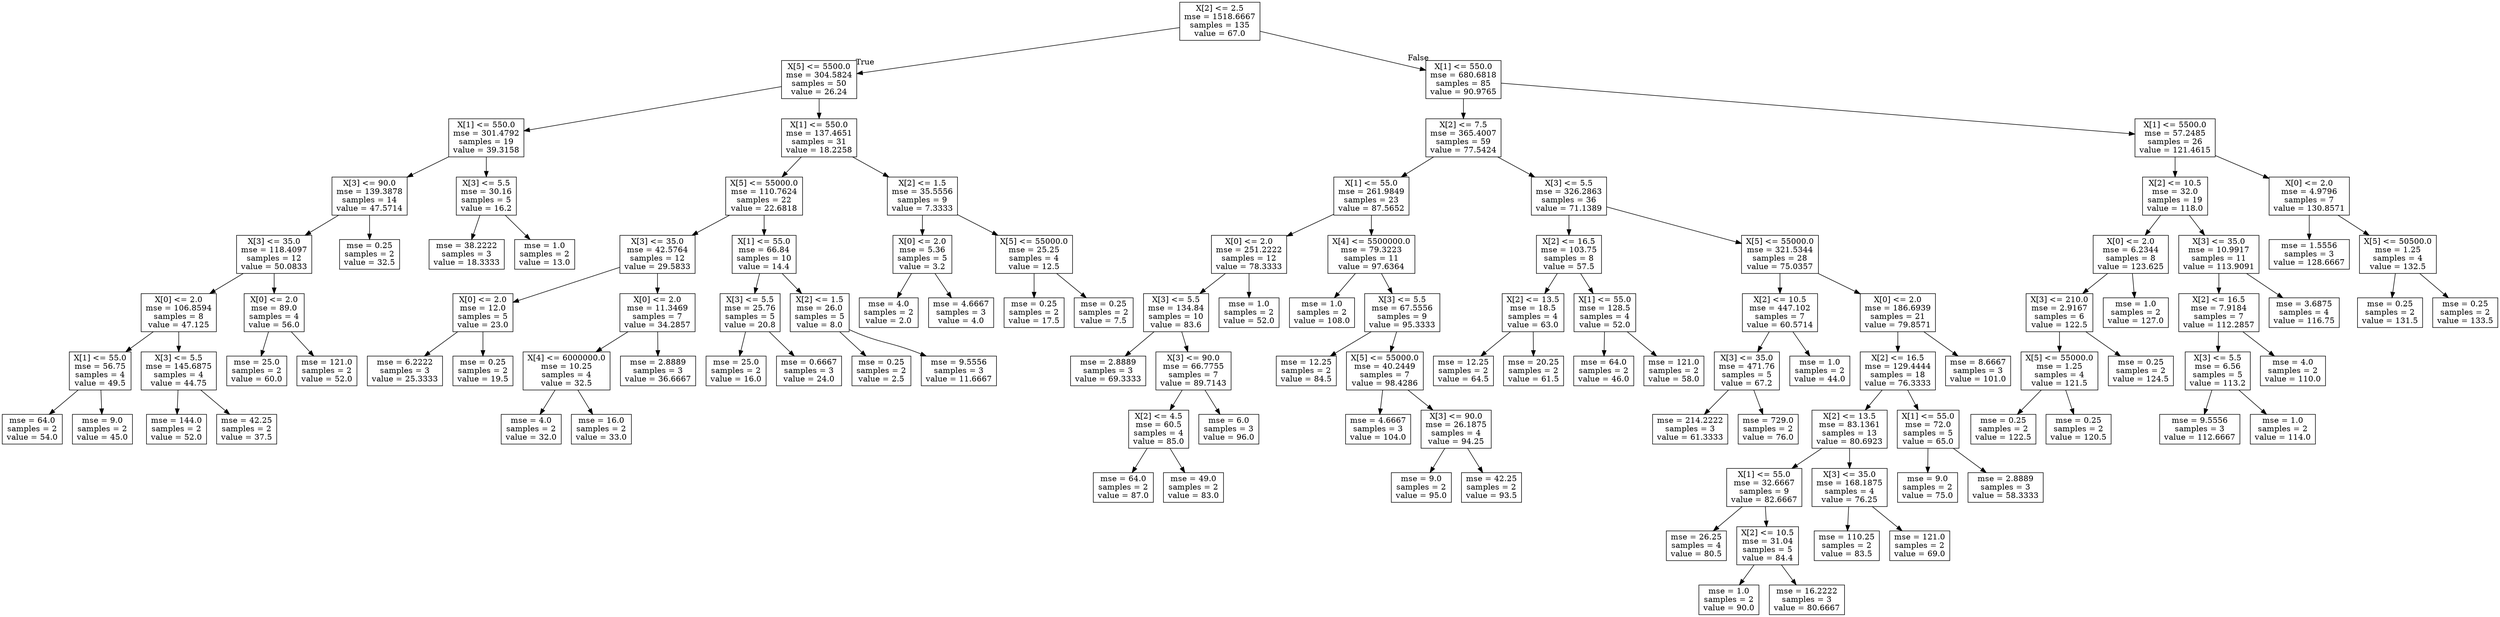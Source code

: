 digraph Tree {
node [shape=box] ;
0 [label="X[2] <= 2.5\nmse = 1518.6667\nsamples = 135\nvalue = 67.0"] ;
1 [label="X[5] <= 5500.0\nmse = 304.5824\nsamples = 50\nvalue = 26.24"] ;
0 -> 1 [labeldistance=2.5, labelangle=45, headlabel="True"] ;
2 [label="X[1] <= 550.0\nmse = 301.4792\nsamples = 19\nvalue = 39.3158"] ;
1 -> 2 ;
3 [label="X[3] <= 90.0\nmse = 139.3878\nsamples = 14\nvalue = 47.5714"] ;
2 -> 3 ;
4 [label="X[3] <= 35.0\nmse = 118.4097\nsamples = 12\nvalue = 50.0833"] ;
3 -> 4 ;
5 [label="X[0] <= 2.0\nmse = 106.8594\nsamples = 8\nvalue = 47.125"] ;
4 -> 5 ;
6 [label="X[1] <= 55.0\nmse = 56.75\nsamples = 4\nvalue = 49.5"] ;
5 -> 6 ;
7 [label="mse = 64.0\nsamples = 2\nvalue = 54.0"] ;
6 -> 7 ;
8 [label="mse = 9.0\nsamples = 2\nvalue = 45.0"] ;
6 -> 8 ;
9 [label="X[3] <= 5.5\nmse = 145.6875\nsamples = 4\nvalue = 44.75"] ;
5 -> 9 ;
10 [label="mse = 144.0\nsamples = 2\nvalue = 52.0"] ;
9 -> 10 ;
11 [label="mse = 42.25\nsamples = 2\nvalue = 37.5"] ;
9 -> 11 ;
12 [label="X[0] <= 2.0\nmse = 89.0\nsamples = 4\nvalue = 56.0"] ;
4 -> 12 ;
13 [label="mse = 25.0\nsamples = 2\nvalue = 60.0"] ;
12 -> 13 ;
14 [label="mse = 121.0\nsamples = 2\nvalue = 52.0"] ;
12 -> 14 ;
15 [label="mse = 0.25\nsamples = 2\nvalue = 32.5"] ;
3 -> 15 ;
16 [label="X[3] <= 5.5\nmse = 30.16\nsamples = 5\nvalue = 16.2"] ;
2 -> 16 ;
17 [label="mse = 38.2222\nsamples = 3\nvalue = 18.3333"] ;
16 -> 17 ;
18 [label="mse = 1.0\nsamples = 2\nvalue = 13.0"] ;
16 -> 18 ;
19 [label="X[1] <= 550.0\nmse = 137.4651\nsamples = 31\nvalue = 18.2258"] ;
1 -> 19 ;
20 [label="X[5] <= 55000.0\nmse = 110.7624\nsamples = 22\nvalue = 22.6818"] ;
19 -> 20 ;
21 [label="X[3] <= 35.0\nmse = 42.5764\nsamples = 12\nvalue = 29.5833"] ;
20 -> 21 ;
22 [label="X[0] <= 2.0\nmse = 12.0\nsamples = 5\nvalue = 23.0"] ;
21 -> 22 ;
23 [label="mse = 6.2222\nsamples = 3\nvalue = 25.3333"] ;
22 -> 23 ;
24 [label="mse = 0.25\nsamples = 2\nvalue = 19.5"] ;
22 -> 24 ;
25 [label="X[0] <= 2.0\nmse = 11.3469\nsamples = 7\nvalue = 34.2857"] ;
21 -> 25 ;
26 [label="X[4] <= 6000000.0\nmse = 10.25\nsamples = 4\nvalue = 32.5"] ;
25 -> 26 ;
27 [label="mse = 4.0\nsamples = 2\nvalue = 32.0"] ;
26 -> 27 ;
28 [label="mse = 16.0\nsamples = 2\nvalue = 33.0"] ;
26 -> 28 ;
29 [label="mse = 2.8889\nsamples = 3\nvalue = 36.6667"] ;
25 -> 29 ;
30 [label="X[1] <= 55.0\nmse = 66.84\nsamples = 10\nvalue = 14.4"] ;
20 -> 30 ;
31 [label="X[3] <= 5.5\nmse = 25.76\nsamples = 5\nvalue = 20.8"] ;
30 -> 31 ;
32 [label="mse = 25.0\nsamples = 2\nvalue = 16.0"] ;
31 -> 32 ;
33 [label="mse = 0.6667\nsamples = 3\nvalue = 24.0"] ;
31 -> 33 ;
34 [label="X[2] <= 1.5\nmse = 26.0\nsamples = 5\nvalue = 8.0"] ;
30 -> 34 ;
35 [label="mse = 0.25\nsamples = 2\nvalue = 2.5"] ;
34 -> 35 ;
36 [label="mse = 9.5556\nsamples = 3\nvalue = 11.6667"] ;
34 -> 36 ;
37 [label="X[2] <= 1.5\nmse = 35.5556\nsamples = 9\nvalue = 7.3333"] ;
19 -> 37 ;
38 [label="X[0] <= 2.0\nmse = 5.36\nsamples = 5\nvalue = 3.2"] ;
37 -> 38 ;
39 [label="mse = 4.0\nsamples = 2\nvalue = 2.0"] ;
38 -> 39 ;
40 [label="mse = 4.6667\nsamples = 3\nvalue = 4.0"] ;
38 -> 40 ;
41 [label="X[5] <= 55000.0\nmse = 25.25\nsamples = 4\nvalue = 12.5"] ;
37 -> 41 ;
42 [label="mse = 0.25\nsamples = 2\nvalue = 17.5"] ;
41 -> 42 ;
43 [label="mse = 0.25\nsamples = 2\nvalue = 7.5"] ;
41 -> 43 ;
44 [label="X[1] <= 550.0\nmse = 680.6818\nsamples = 85\nvalue = 90.9765"] ;
0 -> 44 [labeldistance=2.5, labelangle=-45, headlabel="False"] ;
45 [label="X[2] <= 7.5\nmse = 365.4007\nsamples = 59\nvalue = 77.5424"] ;
44 -> 45 ;
46 [label="X[1] <= 55.0\nmse = 261.9849\nsamples = 23\nvalue = 87.5652"] ;
45 -> 46 ;
47 [label="X[0] <= 2.0\nmse = 251.2222\nsamples = 12\nvalue = 78.3333"] ;
46 -> 47 ;
48 [label="X[3] <= 5.5\nmse = 134.84\nsamples = 10\nvalue = 83.6"] ;
47 -> 48 ;
49 [label="mse = 2.8889\nsamples = 3\nvalue = 69.3333"] ;
48 -> 49 ;
50 [label="X[3] <= 90.0\nmse = 66.7755\nsamples = 7\nvalue = 89.7143"] ;
48 -> 50 ;
51 [label="X[2] <= 4.5\nmse = 60.5\nsamples = 4\nvalue = 85.0"] ;
50 -> 51 ;
52 [label="mse = 64.0\nsamples = 2\nvalue = 87.0"] ;
51 -> 52 ;
53 [label="mse = 49.0\nsamples = 2\nvalue = 83.0"] ;
51 -> 53 ;
54 [label="mse = 6.0\nsamples = 3\nvalue = 96.0"] ;
50 -> 54 ;
55 [label="mse = 1.0\nsamples = 2\nvalue = 52.0"] ;
47 -> 55 ;
56 [label="X[4] <= 5500000.0\nmse = 79.3223\nsamples = 11\nvalue = 97.6364"] ;
46 -> 56 ;
57 [label="mse = 1.0\nsamples = 2\nvalue = 108.0"] ;
56 -> 57 ;
58 [label="X[3] <= 5.5\nmse = 67.5556\nsamples = 9\nvalue = 95.3333"] ;
56 -> 58 ;
59 [label="mse = 12.25\nsamples = 2\nvalue = 84.5"] ;
58 -> 59 ;
60 [label="X[5] <= 55000.0\nmse = 40.2449\nsamples = 7\nvalue = 98.4286"] ;
58 -> 60 ;
61 [label="mse = 4.6667\nsamples = 3\nvalue = 104.0"] ;
60 -> 61 ;
62 [label="X[3] <= 90.0\nmse = 26.1875\nsamples = 4\nvalue = 94.25"] ;
60 -> 62 ;
63 [label="mse = 9.0\nsamples = 2\nvalue = 95.0"] ;
62 -> 63 ;
64 [label="mse = 42.25\nsamples = 2\nvalue = 93.5"] ;
62 -> 64 ;
65 [label="X[3] <= 5.5\nmse = 326.2863\nsamples = 36\nvalue = 71.1389"] ;
45 -> 65 ;
66 [label="X[2] <= 16.5\nmse = 103.75\nsamples = 8\nvalue = 57.5"] ;
65 -> 66 ;
67 [label="X[2] <= 13.5\nmse = 18.5\nsamples = 4\nvalue = 63.0"] ;
66 -> 67 ;
68 [label="mse = 12.25\nsamples = 2\nvalue = 64.5"] ;
67 -> 68 ;
69 [label="mse = 20.25\nsamples = 2\nvalue = 61.5"] ;
67 -> 69 ;
70 [label="X[1] <= 55.0\nmse = 128.5\nsamples = 4\nvalue = 52.0"] ;
66 -> 70 ;
71 [label="mse = 64.0\nsamples = 2\nvalue = 46.0"] ;
70 -> 71 ;
72 [label="mse = 121.0\nsamples = 2\nvalue = 58.0"] ;
70 -> 72 ;
73 [label="X[5] <= 55000.0\nmse = 321.5344\nsamples = 28\nvalue = 75.0357"] ;
65 -> 73 ;
74 [label="X[2] <= 10.5\nmse = 447.102\nsamples = 7\nvalue = 60.5714"] ;
73 -> 74 ;
75 [label="X[3] <= 35.0\nmse = 471.76\nsamples = 5\nvalue = 67.2"] ;
74 -> 75 ;
76 [label="mse = 214.2222\nsamples = 3\nvalue = 61.3333"] ;
75 -> 76 ;
77 [label="mse = 729.0\nsamples = 2\nvalue = 76.0"] ;
75 -> 77 ;
78 [label="mse = 1.0\nsamples = 2\nvalue = 44.0"] ;
74 -> 78 ;
79 [label="X[0] <= 2.0\nmse = 186.6939\nsamples = 21\nvalue = 79.8571"] ;
73 -> 79 ;
80 [label="X[2] <= 16.5\nmse = 129.4444\nsamples = 18\nvalue = 76.3333"] ;
79 -> 80 ;
81 [label="X[2] <= 13.5\nmse = 83.1361\nsamples = 13\nvalue = 80.6923"] ;
80 -> 81 ;
82 [label="X[1] <= 55.0\nmse = 32.6667\nsamples = 9\nvalue = 82.6667"] ;
81 -> 82 ;
83 [label="mse = 26.25\nsamples = 4\nvalue = 80.5"] ;
82 -> 83 ;
84 [label="X[2] <= 10.5\nmse = 31.04\nsamples = 5\nvalue = 84.4"] ;
82 -> 84 ;
85 [label="mse = 1.0\nsamples = 2\nvalue = 90.0"] ;
84 -> 85 ;
86 [label="mse = 16.2222\nsamples = 3\nvalue = 80.6667"] ;
84 -> 86 ;
87 [label="X[3] <= 35.0\nmse = 168.1875\nsamples = 4\nvalue = 76.25"] ;
81 -> 87 ;
88 [label="mse = 110.25\nsamples = 2\nvalue = 83.5"] ;
87 -> 88 ;
89 [label="mse = 121.0\nsamples = 2\nvalue = 69.0"] ;
87 -> 89 ;
90 [label="X[1] <= 55.0\nmse = 72.0\nsamples = 5\nvalue = 65.0"] ;
80 -> 90 ;
91 [label="mse = 9.0\nsamples = 2\nvalue = 75.0"] ;
90 -> 91 ;
92 [label="mse = 2.8889\nsamples = 3\nvalue = 58.3333"] ;
90 -> 92 ;
93 [label="mse = 8.6667\nsamples = 3\nvalue = 101.0"] ;
79 -> 93 ;
94 [label="X[1] <= 5500.0\nmse = 57.2485\nsamples = 26\nvalue = 121.4615"] ;
44 -> 94 ;
95 [label="X[2] <= 10.5\nmse = 32.0\nsamples = 19\nvalue = 118.0"] ;
94 -> 95 ;
96 [label="X[0] <= 2.0\nmse = 6.2344\nsamples = 8\nvalue = 123.625"] ;
95 -> 96 ;
97 [label="X[3] <= 210.0\nmse = 2.9167\nsamples = 6\nvalue = 122.5"] ;
96 -> 97 ;
98 [label="X[5] <= 55000.0\nmse = 1.25\nsamples = 4\nvalue = 121.5"] ;
97 -> 98 ;
99 [label="mse = 0.25\nsamples = 2\nvalue = 122.5"] ;
98 -> 99 ;
100 [label="mse = 0.25\nsamples = 2\nvalue = 120.5"] ;
98 -> 100 ;
101 [label="mse = 0.25\nsamples = 2\nvalue = 124.5"] ;
97 -> 101 ;
102 [label="mse = 1.0\nsamples = 2\nvalue = 127.0"] ;
96 -> 102 ;
103 [label="X[3] <= 35.0\nmse = 10.9917\nsamples = 11\nvalue = 113.9091"] ;
95 -> 103 ;
104 [label="X[2] <= 16.5\nmse = 7.9184\nsamples = 7\nvalue = 112.2857"] ;
103 -> 104 ;
105 [label="X[3] <= 5.5\nmse = 6.56\nsamples = 5\nvalue = 113.2"] ;
104 -> 105 ;
106 [label="mse = 9.5556\nsamples = 3\nvalue = 112.6667"] ;
105 -> 106 ;
107 [label="mse = 1.0\nsamples = 2\nvalue = 114.0"] ;
105 -> 107 ;
108 [label="mse = 4.0\nsamples = 2\nvalue = 110.0"] ;
104 -> 108 ;
109 [label="mse = 3.6875\nsamples = 4\nvalue = 116.75"] ;
103 -> 109 ;
110 [label="X[0] <= 2.0\nmse = 4.9796\nsamples = 7\nvalue = 130.8571"] ;
94 -> 110 ;
111 [label="mse = 1.5556\nsamples = 3\nvalue = 128.6667"] ;
110 -> 111 ;
112 [label="X[5] <= 50500.0\nmse = 1.25\nsamples = 4\nvalue = 132.5"] ;
110 -> 112 ;
113 [label="mse = 0.25\nsamples = 2\nvalue = 131.5"] ;
112 -> 113 ;
114 [label="mse = 0.25\nsamples = 2\nvalue = 133.5"] ;
112 -> 114 ;
}
